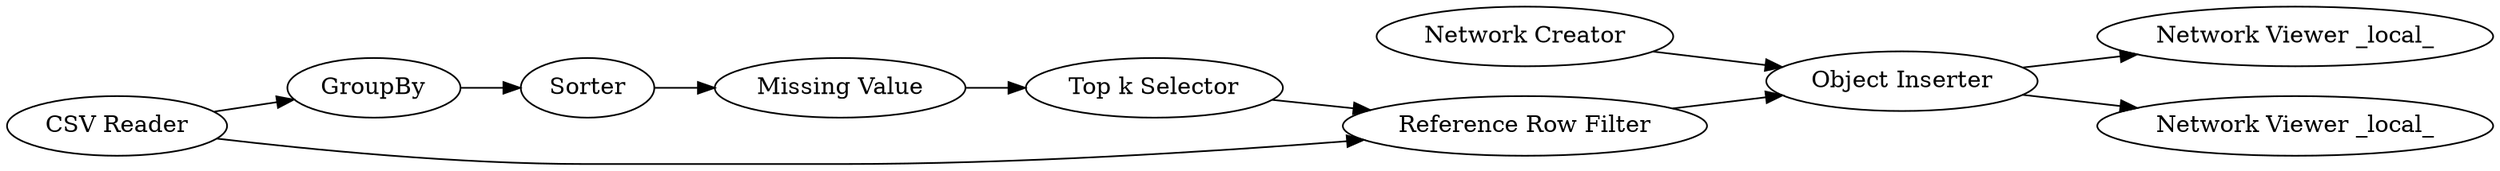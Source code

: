 digraph {
	4 -> 19
	20 -> 15
	13 -> 2
	15 -> 16
	3 -> 4
	13 -> 17
	4 -> 21
	17 -> 4
	16 -> 17
	2 -> 20
	16 [label="Top k Selector"]
	20 [label=Sorter]
	13 [label="CSV Reader"]
	4 [label="Object Inserter"]
	21 [label="Network Viewer _local_"]
	15 [label="Missing Value"]
	17 [label="Reference Row Filter"]
	3 [label="Network Creator"]
	2 [label=GroupBy]
	19 [label="Network Viewer _local_"]
	rankdir=LR
}
